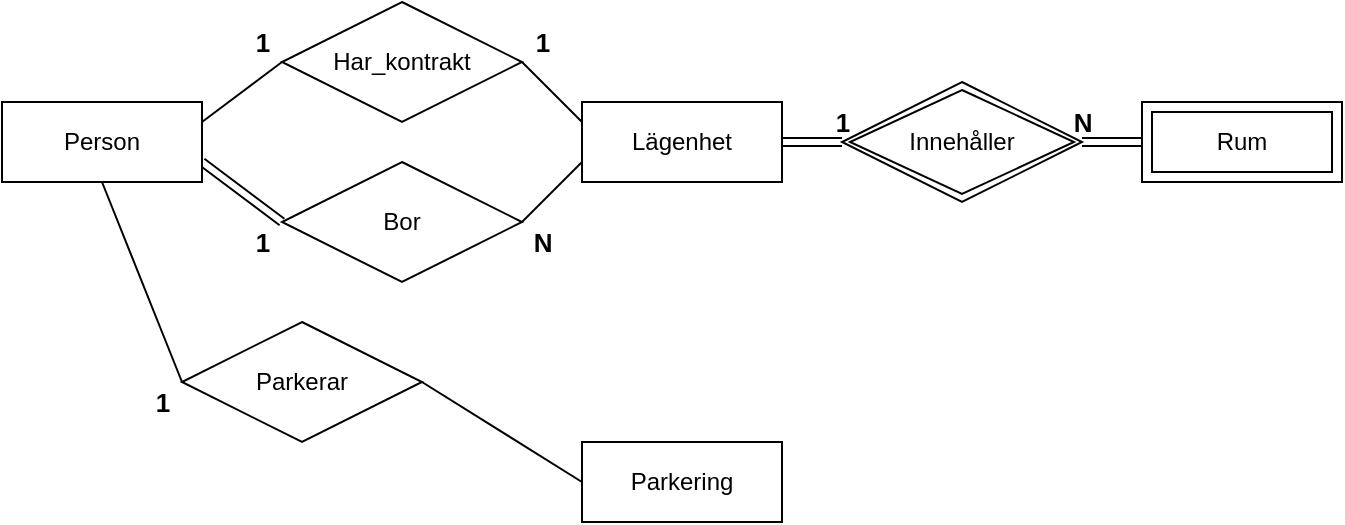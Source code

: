 <mxfile version="14.0.0" type="github">
  <diagram id="R2lEEEUBdFMjLlhIrx00" name="Page-1">
    <mxGraphModel dx="801" dy="433" grid="1" gridSize="10" guides="1" tooltips="1" connect="1" arrows="1" fold="1" page="1" pageScale="1" pageWidth="827" pageHeight="1169" math="0" shadow="0" extFonts="Permanent Marker^https://fonts.googleapis.com/css?family=Permanent+Marker">
      <root>
        <mxCell id="0" />
        <mxCell id="1" parent="0" />
        <mxCell id="WBjp90xsd_2QCnQ7A9XF-17" value="" style="edgeStyle=none;shape=link;rounded=0;orthogonalLoop=1;jettySize=auto;html=1;entryX=0;entryY=0.5;entryDx=0;entryDy=0;exitX=1;exitY=0.75;exitDx=0;exitDy=0;" edge="1" parent="1" source="WBjp90xsd_2QCnQ7A9XF-1" target="WBjp90xsd_2QCnQ7A9XF-7">
          <mxGeometry relative="1" as="geometry" />
        </mxCell>
        <mxCell id="WBjp90xsd_2QCnQ7A9XF-1" value="Person" style="whiteSpace=wrap;html=1;align=center;" vertex="1" parent="1">
          <mxGeometry x="50" y="200" width="100" height="40" as="geometry" />
        </mxCell>
        <mxCell id="WBjp90xsd_2QCnQ7A9XF-23" value="" style="edgeStyle=none;shape=link;rounded=0;orthogonalLoop=1;jettySize=auto;html=1;" edge="1" parent="1" source="WBjp90xsd_2QCnQ7A9XF-2" target="WBjp90xsd_2QCnQ7A9XF-9">
          <mxGeometry relative="1" as="geometry" />
        </mxCell>
        <mxCell id="WBjp90xsd_2QCnQ7A9XF-2" value="Lägenhet" style="whiteSpace=wrap;html=1;align=center;" vertex="1" parent="1">
          <mxGeometry x="340" y="200" width="100" height="40" as="geometry" />
        </mxCell>
        <mxCell id="WBjp90xsd_2QCnQ7A9XF-3" value="Parkering" style="whiteSpace=wrap;html=1;align=center;" vertex="1" parent="1">
          <mxGeometry x="340" y="370" width="100" height="40" as="geometry" />
        </mxCell>
        <mxCell id="WBjp90xsd_2QCnQ7A9XF-5" value="Rum" style="shape=ext;margin=3;double=1;whiteSpace=wrap;html=1;align=center;" vertex="1" parent="1">
          <mxGeometry x="620" y="200" width="100" height="40" as="geometry" />
        </mxCell>
        <mxCell id="WBjp90xsd_2QCnQ7A9XF-6" value="Har_kontrakt" style="shape=rhombus;perimeter=rhombusPerimeter;whiteSpace=wrap;html=1;align=center;" vertex="1" parent="1">
          <mxGeometry x="190" y="150" width="120" height="60" as="geometry" />
        </mxCell>
        <mxCell id="WBjp90xsd_2QCnQ7A9XF-7" value="Bor" style="shape=rhombus;perimeter=rhombusPerimeter;whiteSpace=wrap;html=1;align=center;" vertex="1" parent="1">
          <mxGeometry x="190" y="230" width="120" height="60" as="geometry" />
        </mxCell>
        <mxCell id="WBjp90xsd_2QCnQ7A9XF-8" value="Parkerar" style="shape=rhombus;perimeter=rhombusPerimeter;whiteSpace=wrap;html=1;align=center;" vertex="1" parent="1">
          <mxGeometry x="140" y="310" width="120" height="60" as="geometry" />
        </mxCell>
        <mxCell id="WBjp90xsd_2QCnQ7A9XF-24" value="" style="edgeStyle=none;shape=link;rounded=0;orthogonalLoop=1;jettySize=auto;html=1;" edge="1" parent="1" source="WBjp90xsd_2QCnQ7A9XF-9" target="WBjp90xsd_2QCnQ7A9XF-5">
          <mxGeometry relative="1" as="geometry" />
        </mxCell>
        <mxCell id="WBjp90xsd_2QCnQ7A9XF-9" value="Innehåller" style="shape=rhombus;double=1;perimeter=rhombusPerimeter;whiteSpace=wrap;html=1;align=center;" vertex="1" parent="1">
          <mxGeometry x="470" y="190" width="120" height="60" as="geometry" />
        </mxCell>
        <mxCell id="WBjp90xsd_2QCnQ7A9XF-15" value="" style="endArrow=none;html=1;rounded=0;exitX=1;exitY=0.25;exitDx=0;exitDy=0;entryX=0;entryY=0.5;entryDx=0;entryDy=0;" edge="1" parent="1" source="WBjp90xsd_2QCnQ7A9XF-1" target="WBjp90xsd_2QCnQ7A9XF-6">
          <mxGeometry relative="1" as="geometry">
            <mxPoint x="330" y="280" as="sourcePoint" />
            <mxPoint x="490" y="280" as="targetPoint" />
          </mxGeometry>
        </mxCell>
        <mxCell id="WBjp90xsd_2QCnQ7A9XF-16" value="" style="endArrow=none;html=1;rounded=0;exitX=1;exitY=0.5;exitDx=0;exitDy=0;entryX=0;entryY=0.25;entryDx=0;entryDy=0;" edge="1" parent="1" source="WBjp90xsd_2QCnQ7A9XF-6" target="WBjp90xsd_2QCnQ7A9XF-2">
          <mxGeometry relative="1" as="geometry">
            <mxPoint x="330" y="280" as="sourcePoint" />
            <mxPoint x="490" y="280" as="targetPoint" />
          </mxGeometry>
        </mxCell>
        <mxCell id="WBjp90xsd_2QCnQ7A9XF-18" value="" style="endArrow=none;html=1;rounded=0;exitX=1;exitY=0.5;exitDx=0;exitDy=0;entryX=0;entryY=0.75;entryDx=0;entryDy=0;" edge="1" parent="1" source="WBjp90xsd_2QCnQ7A9XF-7" target="WBjp90xsd_2QCnQ7A9XF-2">
          <mxGeometry relative="1" as="geometry">
            <mxPoint x="330" y="280" as="sourcePoint" />
            <mxPoint x="490" y="280" as="targetPoint" />
          </mxGeometry>
        </mxCell>
        <mxCell id="WBjp90xsd_2QCnQ7A9XF-19" value="&lt;font style=&quot;font-size: 13px&quot;&gt;&lt;b style=&quot;font-size: 13px&quot;&gt;1&lt;/b&gt;&lt;/font&gt;" style="text;html=1;resizable=0;autosize=1;align=center;verticalAlign=middle;points=[];fillColor=none;strokeColor=none;rounded=0;fontSize=13;" vertex="1" parent="1">
          <mxGeometry x="170" y="160" width="20" height="20" as="geometry" />
        </mxCell>
        <mxCell id="WBjp90xsd_2QCnQ7A9XF-20" value="&lt;font style=&quot;font-size: 13px&quot;&gt;&lt;b style=&quot;font-size: 13px&quot;&gt;1&lt;/b&gt;&lt;/font&gt;" style="text;html=1;resizable=0;autosize=1;align=center;verticalAlign=middle;points=[];fillColor=none;strokeColor=none;rounded=0;fontSize=13;" vertex="1" parent="1">
          <mxGeometry x="310" y="160" width="20" height="20" as="geometry" />
        </mxCell>
        <mxCell id="WBjp90xsd_2QCnQ7A9XF-21" value="&lt;font style=&quot;font-size: 13px&quot;&gt;&lt;b style=&quot;font-size: 13px&quot;&gt;1&lt;/b&gt;&lt;/font&gt;" style="text;html=1;resizable=0;autosize=1;align=center;verticalAlign=middle;points=[];fillColor=none;strokeColor=none;rounded=0;fontSize=13;" vertex="1" parent="1">
          <mxGeometry x="170" y="260" width="20" height="20" as="geometry" />
        </mxCell>
        <mxCell id="WBjp90xsd_2QCnQ7A9XF-22" value="&lt;font style=&quot;font-size: 13px&quot;&gt;&lt;b style=&quot;font-size: 13px&quot;&gt;N&lt;/b&gt;&lt;/font&gt;" style="text;html=1;resizable=0;autosize=1;align=center;verticalAlign=middle;points=[];fillColor=none;strokeColor=none;rounded=0;fontSize=13;" vertex="1" parent="1">
          <mxGeometry x="310" y="260" width="20" height="20" as="geometry" />
        </mxCell>
        <mxCell id="WBjp90xsd_2QCnQ7A9XF-25" value="&lt;font style=&quot;font-size: 13px&quot;&gt;&lt;b style=&quot;font-size: 13px&quot;&gt;1&lt;/b&gt;&lt;/font&gt;" style="text;html=1;resizable=0;autosize=1;align=center;verticalAlign=middle;points=[];fillColor=none;strokeColor=none;rounded=0;fontSize=13;" vertex="1" parent="1">
          <mxGeometry x="460" y="200" width="20" height="20" as="geometry" />
        </mxCell>
        <mxCell id="WBjp90xsd_2QCnQ7A9XF-26" value="&lt;font style=&quot;font-size: 13px&quot;&gt;&lt;b style=&quot;font-size: 13px&quot;&gt;N&lt;/b&gt;&lt;/font&gt;" style="text;html=1;resizable=0;autosize=1;align=center;verticalAlign=middle;points=[];fillColor=none;strokeColor=none;rounded=0;fontSize=13;" vertex="1" parent="1">
          <mxGeometry x="580" y="200" width="20" height="20" as="geometry" />
        </mxCell>
        <mxCell id="WBjp90xsd_2QCnQ7A9XF-27" value="" style="endArrow=none;html=1;rounded=0;exitX=0.5;exitY=1;exitDx=0;exitDy=0;entryX=0;entryY=0.5;entryDx=0;entryDy=0;" edge="1" parent="1" source="WBjp90xsd_2QCnQ7A9XF-1" target="WBjp90xsd_2QCnQ7A9XF-8">
          <mxGeometry relative="1" as="geometry">
            <mxPoint x="330" y="280" as="sourcePoint" />
            <mxPoint x="490" y="280" as="targetPoint" />
          </mxGeometry>
        </mxCell>
        <mxCell id="WBjp90xsd_2QCnQ7A9XF-28" value="" style="endArrow=none;html=1;rounded=0;exitX=1;exitY=0.5;exitDx=0;exitDy=0;entryX=0;entryY=0.5;entryDx=0;entryDy=0;" edge="1" parent="1" source="WBjp90xsd_2QCnQ7A9XF-8" target="WBjp90xsd_2QCnQ7A9XF-3">
          <mxGeometry relative="1" as="geometry">
            <mxPoint x="330" y="280" as="sourcePoint" />
            <mxPoint x="490" y="280" as="targetPoint" />
          </mxGeometry>
        </mxCell>
        <mxCell id="WBjp90xsd_2QCnQ7A9XF-29" value="&lt;font style=&quot;font-size: 13px&quot;&gt;&lt;b style=&quot;font-size: 13px&quot;&gt;1&lt;/b&gt;&lt;/font&gt;" style="text;html=1;resizable=0;autosize=1;align=center;verticalAlign=middle;points=[];fillColor=none;strokeColor=none;rounded=0;fontSize=13;" vertex="1" parent="1">
          <mxGeometry x="120" y="340" width="20" height="20" as="geometry" />
        </mxCell>
      </root>
    </mxGraphModel>
  </diagram>
</mxfile>
